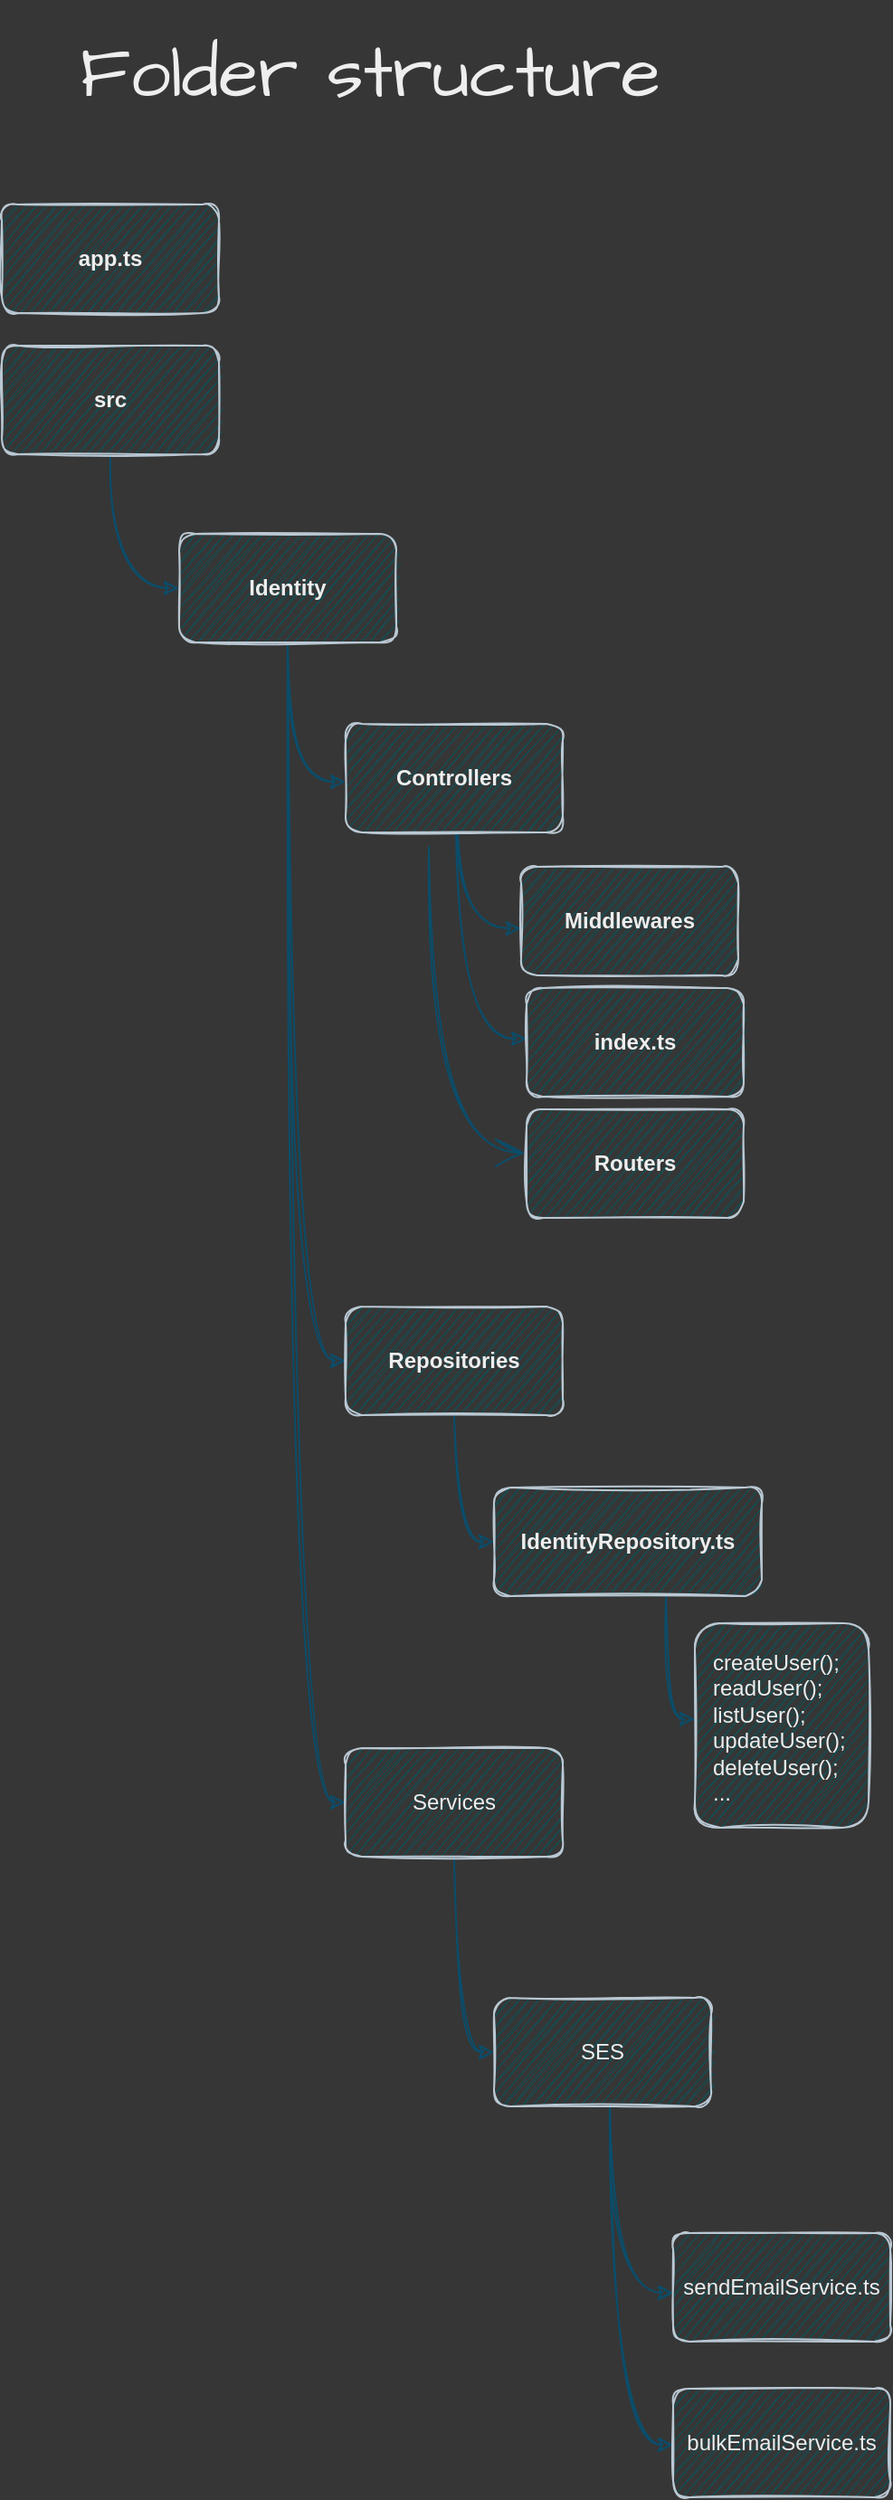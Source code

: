 <mxfile version="20.2.2" type="github"><diagram id="gQ827h-WHSjYWyRRX2BJ" name="Page-1"><mxGraphModel dx="899" dy="680" grid="0" gridSize="10" guides="1" tooltips="1" connect="1" arrows="1" fold="1" page="0" pageScale="1" pageWidth="850" pageHeight="1100" background="#363636" math="0" shadow="0"><root><mxCell id="0"/><mxCell id="1" parent="0"/><mxCell id="S4UoKKTdD5GOehBYi5xj-1" value="&lt;b&gt;app.ts&lt;/b&gt;" style="rounded=1;whiteSpace=wrap;html=1;fillColor=#09555B;strokeColor=#BAC8D3;fontColor=#EEEEEE;sketch=1;" vertex="1" parent="1"><mxGeometry x="-87" y="-63" width="120" height="60" as="geometry"/></mxCell><mxCell id="S4UoKKTdD5GOehBYi5xj-2" value="Folder structure" style="text;html=1;strokeColor=none;fillColor=none;align=center;verticalAlign=middle;whiteSpace=wrap;rounded=1;fontSize=40;fontColor=#EEEEEE;sketch=1;fontFamily=Architects Daughter;fontSource=https%3A%2F%2Ffonts.googleapis.com%2Fcss%3Ffamily%3DArchitects%2BDaughter;" vertex="1" parent="1"><mxGeometry x="-87" y="-176" width="407" height="82" as="geometry"/></mxCell><mxCell id="S4UoKKTdD5GOehBYi5xj-6" value="" style="edgeStyle=orthogonalEdgeStyle;rounded=1;orthogonalLoop=1;jettySize=auto;html=1;fontSize=40;entryX=0;entryY=0.5;entryDx=0;entryDy=0;strokeColor=#0B4D6A;sketch=1;curved=1;" edge="1" parent="1" source="S4UoKKTdD5GOehBYi5xj-3" target="S4UoKKTdD5GOehBYi5xj-5"><mxGeometry relative="1" as="geometry"><Array as="points"><mxPoint x="-27" y="149"/></Array></mxGeometry></mxCell><mxCell id="S4UoKKTdD5GOehBYi5xj-3" value="&lt;b&gt;src&lt;/b&gt;" style="rounded=1;whiteSpace=wrap;html=1;fillColor=#09555B;strokeColor=#BAC8D3;fontColor=#EEEEEE;sketch=1;" vertex="1" parent="1"><mxGeometry x="-87" y="15" width="120" height="60" as="geometry"/></mxCell><mxCell id="S4UoKKTdD5GOehBYi5xj-8" value="" style="edgeStyle=orthogonalEdgeStyle;rounded=1;orthogonalLoop=1;jettySize=auto;html=1;fontSize=40;strokeColor=#0B4D6A;sketch=1;curved=1;" edge="1" parent="1" source="S4UoKKTdD5GOehBYi5xj-5" target="S4UoKKTdD5GOehBYi5xj-7"><mxGeometry relative="1" as="geometry"><Array as="points"><mxPoint x="71" y="256"/></Array></mxGeometry></mxCell><mxCell id="S4UoKKTdD5GOehBYi5xj-14" value="" style="edgeStyle=orthogonalEdgeStyle;rounded=1;orthogonalLoop=1;jettySize=auto;html=1;fontSize=40;entryX=0;entryY=0.5;entryDx=0;entryDy=0;strokeColor=#0B4D6A;sketch=1;curved=1;" edge="1" parent="1" source="S4UoKKTdD5GOehBYi5xj-5" target="S4UoKKTdD5GOehBYi5xj-13"><mxGeometry relative="1" as="geometry"/></mxCell><mxCell id="S4UoKKTdD5GOehBYi5xj-20" value="" style="edgeStyle=orthogonalEdgeStyle;rounded=1;orthogonalLoop=1;jettySize=auto;html=1;fontSize=40;entryX=0;entryY=0.5;entryDx=0;entryDy=0;strokeColor=#0B4D6A;sketch=1;curved=1;" edge="1" parent="1" source="S4UoKKTdD5GOehBYi5xj-5" target="S4UoKKTdD5GOehBYi5xj-19"><mxGeometry relative="1" as="geometry"/></mxCell><mxCell id="S4UoKKTdD5GOehBYi5xj-5" value="&lt;b&gt;Identity&lt;/b&gt;" style="rounded=1;whiteSpace=wrap;html=1;fillColor=#09555B;strokeColor=#BAC8D3;fontColor=#EEEEEE;sketch=1;" vertex="1" parent="1"><mxGeometry x="11" y="119" width="120" height="60" as="geometry"/></mxCell><mxCell id="S4UoKKTdD5GOehBYi5xj-10" value="" style="edgeStyle=orthogonalEdgeStyle;rounded=1;orthogonalLoop=1;jettySize=auto;html=1;fontSize=40;strokeColor=#0B4D6A;sketch=1;curved=1;" edge="1" parent="1" source="S4UoKKTdD5GOehBYi5xj-7" target="S4UoKKTdD5GOehBYi5xj-9"><mxGeometry relative="1" as="geometry"><Array as="points"><mxPoint x="165" y="337"/></Array></mxGeometry></mxCell><mxCell id="S4UoKKTdD5GOehBYi5xj-12" value="" style="edgeStyle=orthogonalEdgeStyle;rounded=1;orthogonalLoop=1;jettySize=auto;html=1;fontSize=40;strokeColor=#0B4D6A;sketch=1;curved=1;" edge="1" parent="1" source="S4UoKKTdD5GOehBYi5xj-7" target="S4UoKKTdD5GOehBYi5xj-11"><mxGeometry relative="1" as="geometry"><Array as="points"><mxPoint x="164" y="398"/></Array></mxGeometry></mxCell><mxCell id="S4UoKKTdD5GOehBYi5xj-34" value="" style="edgeStyle=orthogonalEdgeStyle;rounded=1;sketch=1;hachureGap=4;orthogonalLoop=1;jettySize=auto;html=1;fontFamily=Architects Daughter;fontSource=https%3A%2F%2Ffonts.googleapis.com%2Fcss%3Ffamily%3DArchitects%2BDaughter;fontSize=16;endArrow=open;startSize=14;endSize=14;sourcePerimeterSpacing=8;targetPerimeterSpacing=8;strokeColor=#0B4D6A;entryX=-0.008;entryY=0.401;entryDx=0;entryDy=0;entryPerimeter=0;curved=1;" edge="1" parent="1" source="S4UoKKTdD5GOehBYi5xj-7" target="S4UoKKTdD5GOehBYi5xj-33"><mxGeometry relative="1" as="geometry"><Array as="points"><mxPoint x="149" y="461"/></Array></mxGeometry></mxCell><mxCell id="S4UoKKTdD5GOehBYi5xj-7" value="&lt;b&gt;Controllers&lt;/b&gt;" style="whiteSpace=wrap;html=1;rounded=1;fillColor=#09555B;strokeColor=#BAC8D3;fontColor=#EEEEEE;sketch=1;" vertex="1" parent="1"><mxGeometry x="103" y="224" width="120" height="60" as="geometry"/></mxCell><mxCell id="S4UoKKTdD5GOehBYi5xj-9" value="&lt;b&gt;Middlewares&lt;/b&gt;" style="whiteSpace=wrap;html=1;rounded=1;fillColor=#09555B;strokeColor=#BAC8D3;fontColor=#EEEEEE;sketch=1;" vertex="1" parent="1"><mxGeometry x="200" y="303" width="120" height="60" as="geometry"/></mxCell><mxCell id="S4UoKKTdD5GOehBYi5xj-11" value="index.ts" style="whiteSpace=wrap;html=1;rounded=1;fillColor=#09555B;strokeColor=#BAC8D3;fontColor=#EEEEEE;sketch=1;fontStyle=1" vertex="1" parent="1"><mxGeometry x="203" y="370" width="120" height="60" as="geometry"/></mxCell><mxCell id="S4UoKKTdD5GOehBYi5xj-16" value="" style="edgeStyle=orthogonalEdgeStyle;rounded=1;orthogonalLoop=1;jettySize=auto;html=1;fontSize=40;entryX=0;entryY=0.5;entryDx=0;entryDy=0;strokeColor=#0B4D6A;sketch=1;curved=1;" edge="1" parent="1" source="S4UoKKTdD5GOehBYi5xj-13" target="S4UoKKTdD5GOehBYi5xj-15"><mxGeometry relative="1" as="geometry"/></mxCell><mxCell id="S4UoKKTdD5GOehBYi5xj-13" value="&lt;b&gt;Repositories&lt;/b&gt;" style="rounded=1;whiteSpace=wrap;html=1;fillColor=#09555B;strokeColor=#BAC8D3;fontColor=#EEEEEE;sketch=1;" vertex="1" parent="1"><mxGeometry x="103" y="546" width="120" height="60" as="geometry"/></mxCell><mxCell id="S4UoKKTdD5GOehBYi5xj-18" value="" style="edgeStyle=orthogonalEdgeStyle;rounded=1;orthogonalLoop=1;jettySize=auto;html=1;fontSize=40;strokeColor=#0B4D6A;sketch=1;curved=1;" edge="1" parent="1" source="S4UoKKTdD5GOehBYi5xj-15" target="S4UoKKTdD5GOehBYi5xj-17"><mxGeometry relative="1" as="geometry"><Array as="points"><mxPoint x="280" y="774"/></Array></mxGeometry></mxCell><mxCell id="S4UoKKTdD5GOehBYi5xj-15" value="&lt;b&gt;IdentityRepository.ts&lt;/b&gt;" style="rounded=1;whiteSpace=wrap;html=1;fillColor=#09555B;strokeColor=#BAC8D3;fontColor=#EEEEEE;sketch=1;" vertex="1" parent="1"><mxGeometry x="185" y="646" width="148" height="60" as="geometry"/></mxCell><mxCell id="S4UoKKTdD5GOehBYi5xj-17" value="createUser();&lt;br&gt;readUser();&lt;br&gt;listUser();&lt;br&gt;updateUser();&lt;br&gt;deleteUser();&lt;br&gt;..." style="whiteSpace=wrap;html=1;rounded=1;align=left;spacing=10;verticalAlign=top;fillColor=#09555B;strokeColor=#BAC8D3;fontColor=#EEEEEE;sketch=1;" vertex="1" parent="1"><mxGeometry x="296" y="721" width="96" height="113" as="geometry"/></mxCell><mxCell id="S4UoKKTdD5GOehBYi5xj-22" value="" style="edgeStyle=orthogonalEdgeStyle;rounded=1;orthogonalLoop=1;jettySize=auto;html=1;fontSize=40;entryX=0;entryY=0.5;entryDx=0;entryDy=0;strokeColor=#0B4D6A;sketch=1;curved=1;" edge="1" parent="1" source="S4UoKKTdD5GOehBYi5xj-19" target="S4UoKKTdD5GOehBYi5xj-21"><mxGeometry relative="1" as="geometry"/></mxCell><mxCell id="S4UoKKTdD5GOehBYi5xj-19" value="Services" style="whiteSpace=wrap;html=1;rounded=1;fillColor=#09555B;strokeColor=#BAC8D3;fontColor=#EEEEEE;sketch=1;" vertex="1" parent="1"><mxGeometry x="103" y="790" width="120" height="60" as="geometry"/></mxCell><mxCell id="S4UoKKTdD5GOehBYi5xj-24" value="" style="edgeStyle=orthogonalEdgeStyle;rounded=1;orthogonalLoop=1;jettySize=auto;html=1;fontSize=40;strokeColor=#0B4D6A;sketch=1;curved=1;" edge="1" parent="1" source="S4UoKKTdD5GOehBYi5xj-21" target="S4UoKKTdD5GOehBYi5xj-23"><mxGeometry relative="1" as="geometry"><Array as="points"><mxPoint x="249" y="1091"/></Array></mxGeometry></mxCell><mxCell id="S4UoKKTdD5GOehBYi5xj-27" value="" style="edgeStyle=orthogonalEdgeStyle;rounded=1;orthogonalLoop=1;jettySize=auto;html=1;fontSize=40;strokeColor=#0B4D6A;sketch=1;curved=1;" edge="1" parent="1" source="S4UoKKTdD5GOehBYi5xj-21" target="S4UoKKTdD5GOehBYi5xj-26"><mxGeometry relative="1" as="geometry"><Array as="points"><mxPoint x="249" y="1175"/></Array></mxGeometry></mxCell><mxCell id="S4UoKKTdD5GOehBYi5xj-21" value="SES" style="whiteSpace=wrap;html=1;rounded=1;align=center;fillColor=#09555B;strokeColor=#BAC8D3;fontColor=#EEEEEE;sketch=1;" vertex="1" parent="1"><mxGeometry x="185" y="928" width="120" height="60" as="geometry"/></mxCell><mxCell id="S4UoKKTdD5GOehBYi5xj-23" value="sendEmailService.ts" style="whiteSpace=wrap;html=1;rounded=1;fillColor=#09555B;strokeColor=#BAC8D3;fontColor=#EEEEEE;sketch=1;" vertex="1" parent="1"><mxGeometry x="284" y="1058" width="120" height="60" as="geometry"/></mxCell><mxCell id="S4UoKKTdD5GOehBYi5xj-26" value="bulkEmailService.ts" style="whiteSpace=wrap;html=1;rounded=1;fillColor=#09555B;strokeColor=#BAC8D3;fontColor=#EEEEEE;sketch=1;" vertex="1" parent="1"><mxGeometry x="284" y="1144" width="120" height="60" as="geometry"/></mxCell><mxCell id="S4UoKKTdD5GOehBYi5xj-33" value="Routers" style="whiteSpace=wrap;html=1;fillColor=#09555B;strokeColor=#BAC8D3;fontColor=#EEEEEE;rounded=1;sketch=1;fontStyle=1" vertex="1" parent="1"><mxGeometry x="203" y="437" width="120" height="60" as="geometry"/></mxCell></root></mxGraphModel></diagram></mxfile>